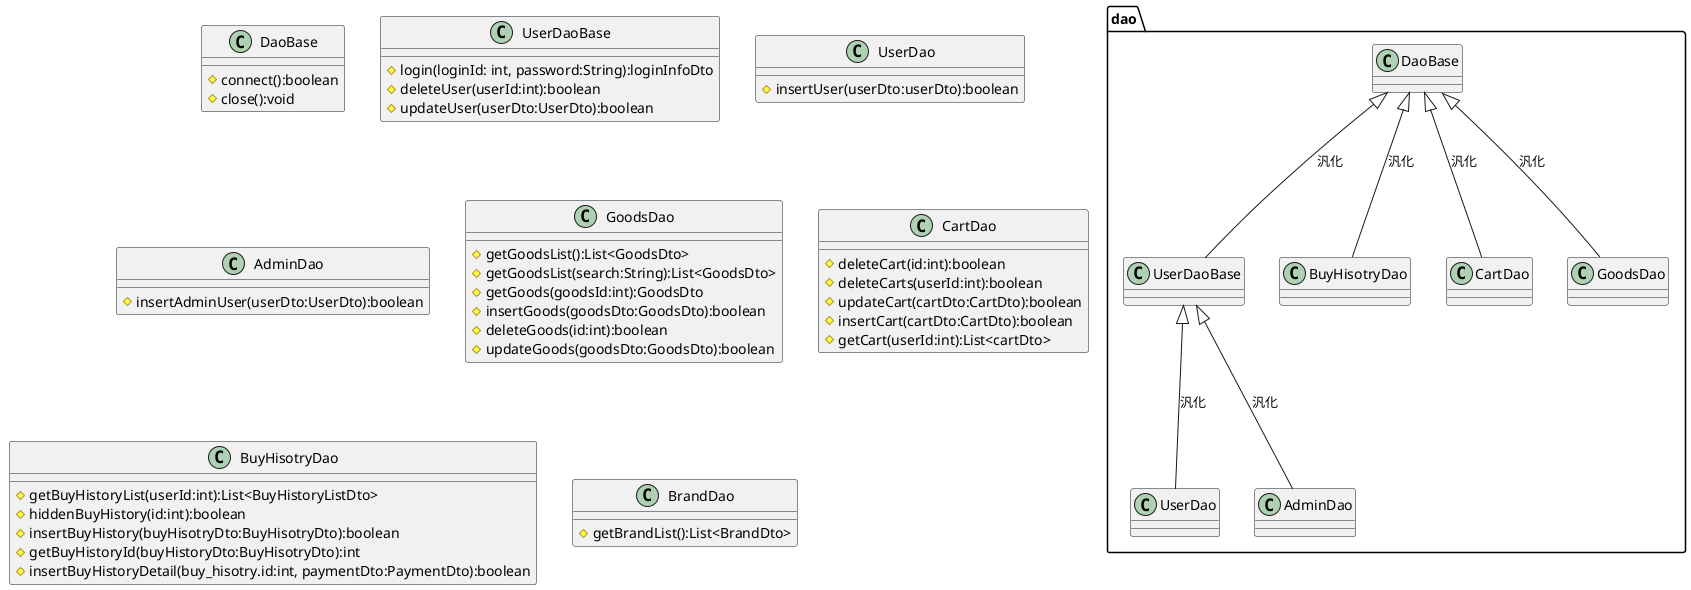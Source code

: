 @startuml{plantuml_class_is_a.png}
package dao{
    class DaoBase
    class UserDaoBase
    class UserDao
    class AdminDao
    class BuyHisotryDao
    class CartDao 
    class GoodsDao
}

DaoBase <|-- UserDaoBase: 汎化
UserDaoBase <|-- UserDao: 汎化
UserDaoBase <|-- AdminDao: 汎化
DaoBase <|-- CartDao:汎化
DaoBase <|-- GoodsDao: 汎化
DaoBase <|-- BuyHisotryDao: 汎化

class DaoBase{
    #connect():boolean
    #close():void
}

class UserDaoBase{
   #login(loginId: int, password:String):loginInfoDto
   #deleteUser(userId:int):boolean
   #updateUser(userDto:UserDto):boolean
}

class UserDao{
    #insertUser(userDto:userDto):boolean
}

class AdminDao{
    #insertAdminUser(userDto:UserDto):boolean
}

class GoodsDao{
    #getGoodsList():List<GoodsDto>
    #getGoodsList(search:String):List<GoodsDto>
    #getGoods(goodsId:int):GoodsDto
    #insertGoods(goodsDto:GoodsDto):boolean
    #deleteGoods(id:int):boolean
    #updateGoods(goodsDto:GoodsDto):boolean
}

class CartDao{
    #deleteCart(id:int):boolean
    #deleteCarts(userId:int):boolean
    #updateCart(cartDto:CartDto):boolean 
    #insertCart(cartDto:CartDto):boolean
    #getCart(userId:int):List<cartDto>
}

class BuyHisotryDao{
    #getBuyHistoryList(userId:int):List<BuyHistoryListDto>
    #hiddenBuyHistory(id:int):boolean
    #insertBuyHistory(buyHisotryDto:BuyHisotryDto):boolean
    #getBuyHistoryId(buyHistoryDto:BuyHisotryDto):int
    #insertBuyHistoryDetail(buy_hisotry.id:int, paymentDto:PaymentDto):boolean
}

class BrandDao{
    #getBrandList():List<BrandDto>
}
@enduml